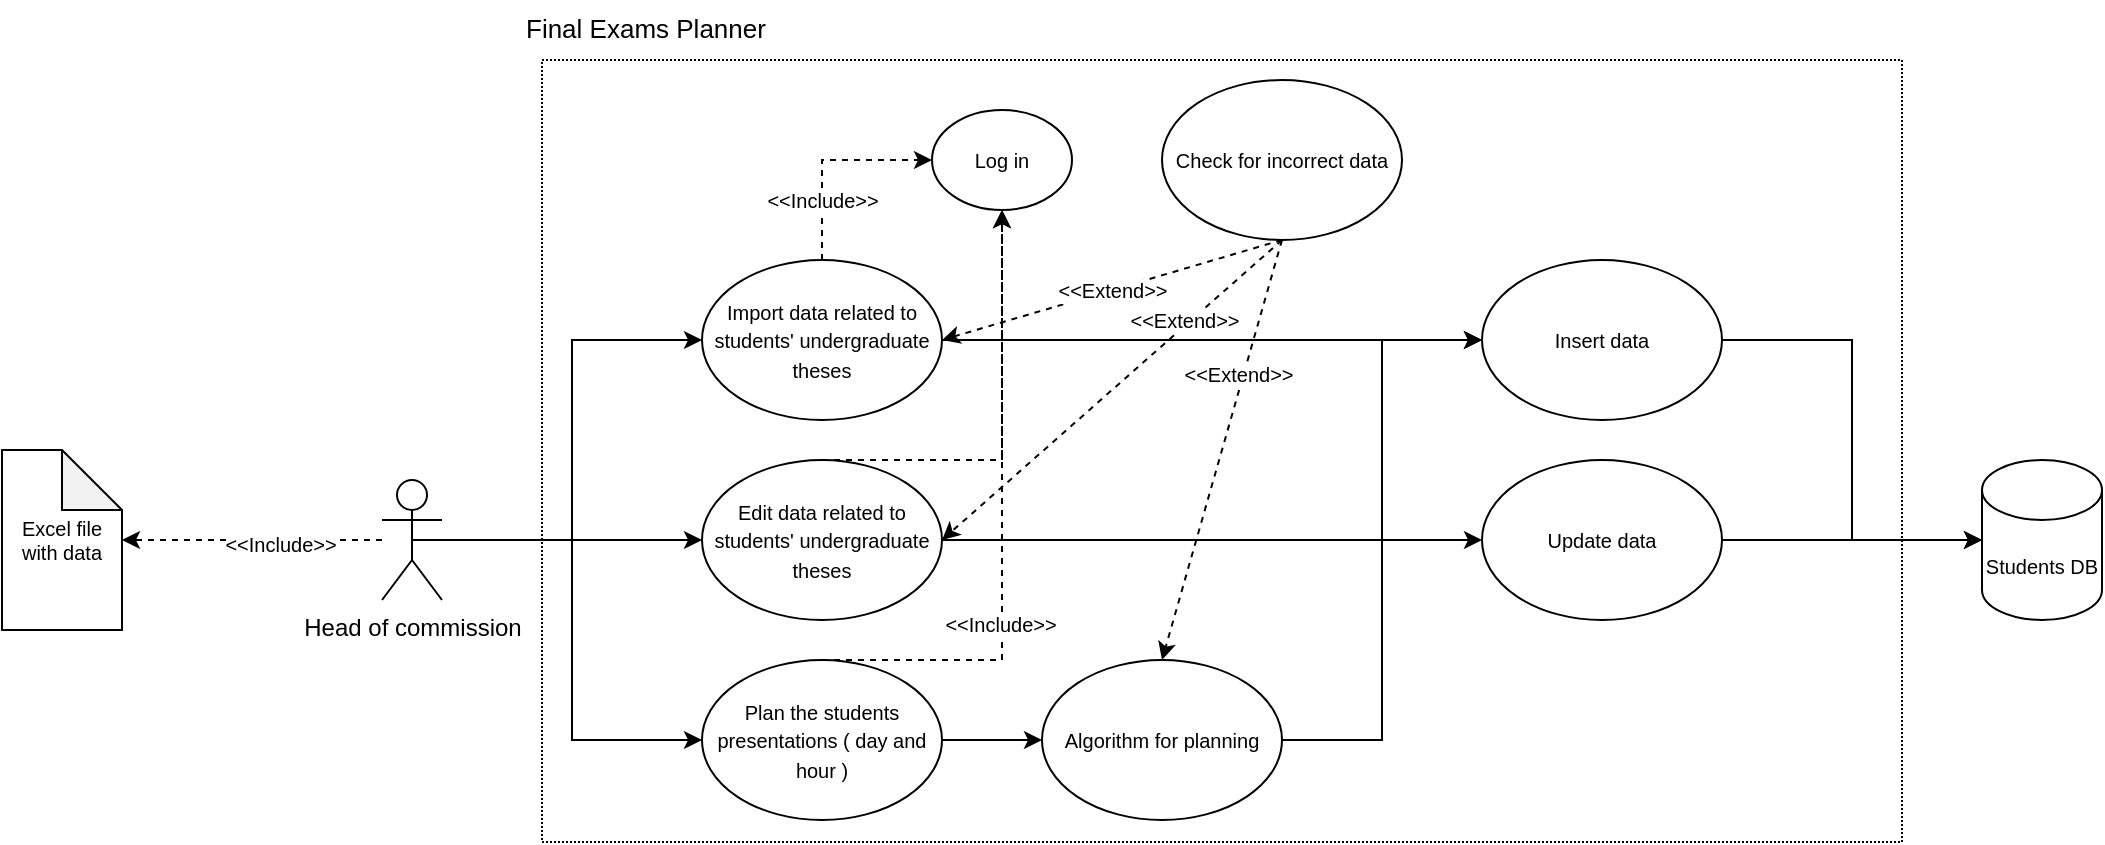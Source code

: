 <mxfile version="20.4.1" type="github">
  <diagram id="dYnlZhJZTXTGkgjAf-wS" name="Page-1">
    <mxGraphModel dx="1730" dy="1028" grid="1" gridSize="10" guides="1" tooltips="1" connect="1" arrows="1" fold="1" page="1" pageScale="1" pageWidth="1100" pageHeight="600" math="0" shadow="0">
      <root>
        <mxCell id="0" />
        <mxCell id="1" parent="0" />
        <mxCell id="YaZ03HSrpbuAzf5lUF1r-20" style="rounded=0;orthogonalLoop=1;jettySize=auto;html=1;exitX=0.5;exitY=0.5;exitDx=0;exitDy=0;exitPerimeter=0;entryX=0;entryY=0.5;entryDx=0;entryDy=0;fontSize=10;edgeStyle=orthogonalEdgeStyle;" edge="1" parent="1" source="YaZ03HSrpbuAzf5lUF1r-1" target="YaZ03HSrpbuAzf5lUF1r-7">
          <mxGeometry relative="1" as="geometry" />
        </mxCell>
        <mxCell id="YaZ03HSrpbuAzf5lUF1r-21" style="edgeStyle=orthogonalEdgeStyle;rounded=0;orthogonalLoop=1;jettySize=auto;html=1;exitX=0.5;exitY=0.5;exitDx=0;exitDy=0;exitPerimeter=0;entryX=0;entryY=0.5;entryDx=0;entryDy=0;fontSize=10;" edge="1" parent="1" source="YaZ03HSrpbuAzf5lUF1r-1" target="YaZ03HSrpbuAzf5lUF1r-8">
          <mxGeometry relative="1" as="geometry" />
        </mxCell>
        <mxCell id="YaZ03HSrpbuAzf5lUF1r-22" style="edgeStyle=orthogonalEdgeStyle;rounded=0;orthogonalLoop=1;jettySize=auto;html=1;exitX=0.5;exitY=0.5;exitDx=0;exitDy=0;exitPerimeter=0;entryX=0;entryY=0.5;entryDx=0;entryDy=0;fontSize=10;" edge="1" parent="1" source="YaZ03HSrpbuAzf5lUF1r-1" target="YaZ03HSrpbuAzf5lUF1r-9">
          <mxGeometry relative="1" as="geometry" />
        </mxCell>
        <mxCell id="YaZ03HSrpbuAzf5lUF1r-71" style="edgeStyle=orthogonalEdgeStyle;rounded=0;orthogonalLoop=1;jettySize=auto;html=1;strokeColor=default;fontSize=10;startArrow=none;startFill=0;endArrow=classic;endFill=1;dashed=1;" edge="1" parent="1" source="YaZ03HSrpbuAzf5lUF1r-1" target="YaZ03HSrpbuAzf5lUF1r-70">
          <mxGeometry relative="1" as="geometry" />
        </mxCell>
        <mxCell id="YaZ03HSrpbuAzf5lUF1r-74" value="&amp;lt;&amp;lt;Include&amp;gt;&amp;gt;" style="edgeLabel;html=1;align=center;verticalAlign=middle;resizable=0;points=[];fontSize=10;" vertex="1" connectable="0" parent="YaZ03HSrpbuAzf5lUF1r-71">
          <mxGeometry x="-0.215" y="2" relative="1" as="geometry">
            <mxPoint as="offset" />
          </mxGeometry>
        </mxCell>
        <mxCell id="YaZ03HSrpbuAzf5lUF1r-1" value="Head of commission" style="shape=umlActor;verticalLabelPosition=bottom;verticalAlign=top;html=1;outlineConnect=0;" vertex="1" parent="1">
          <mxGeometry x="215" y="330" width="30" height="60" as="geometry" />
        </mxCell>
        <mxCell id="YaZ03HSrpbuAzf5lUF1r-43" value="&amp;lt;&amp;lt;Include&amp;gt;&amp;gt;" style="edgeStyle=orthogonalEdgeStyle;rounded=0;orthogonalLoop=1;jettySize=auto;html=1;entryX=0;entryY=0.5;entryDx=0;entryDy=0;strokeColor=default;fontSize=10;dashed=1;" edge="1" parent="1" source="YaZ03HSrpbuAzf5lUF1r-7" target="YaZ03HSrpbuAzf5lUF1r-42">
          <mxGeometry x="-0.429" relative="1" as="geometry">
            <Array as="points">
              <mxPoint x="435" y="170" />
            </Array>
            <mxPoint as="offset" />
          </mxGeometry>
        </mxCell>
        <mxCell id="YaZ03HSrpbuAzf5lUF1r-63" style="edgeStyle=orthogonalEdgeStyle;rounded=0;orthogonalLoop=1;jettySize=auto;html=1;entryX=0;entryY=0.5;entryDx=0;entryDy=0;strokeColor=default;fontSize=10;" edge="1" parent="1" source="YaZ03HSrpbuAzf5lUF1r-7" target="YaZ03HSrpbuAzf5lUF1r-50">
          <mxGeometry relative="1" as="geometry" />
        </mxCell>
        <mxCell id="YaZ03HSrpbuAzf5lUF1r-7" value="&lt;font style=&quot;font-size: 10px;&quot;&gt;Import data related to students&#39; undergraduate theses&lt;/font&gt;" style="ellipse;whiteSpace=wrap;html=1;" vertex="1" parent="1">
          <mxGeometry x="375" y="220" width="120" height="80" as="geometry" />
        </mxCell>
        <mxCell id="YaZ03HSrpbuAzf5lUF1r-44" style="edgeStyle=orthogonalEdgeStyle;rounded=0;orthogonalLoop=1;jettySize=auto;html=1;dashed=1;strokeColor=default;fontSize=10;exitX=0.5;exitY=0;exitDx=0;exitDy=0;entryX=0.5;entryY=1;entryDx=0;entryDy=0;" edge="1" parent="1" source="YaZ03HSrpbuAzf5lUF1r-8" target="YaZ03HSrpbuAzf5lUF1r-42">
          <mxGeometry relative="1" as="geometry">
            <mxPoint x="525" y="200" as="targetPoint" />
            <Array as="points">
              <mxPoint x="525" y="320" />
            </Array>
          </mxGeometry>
        </mxCell>
        <mxCell id="YaZ03HSrpbuAzf5lUF1r-61" style="edgeStyle=none;rounded=0;orthogonalLoop=1;jettySize=auto;html=1;entryX=0;entryY=0.5;entryDx=0;entryDy=0;strokeColor=default;fontSize=10;" edge="1" parent="1" source="YaZ03HSrpbuAzf5lUF1r-8" target="YaZ03HSrpbuAzf5lUF1r-51">
          <mxGeometry relative="1" as="geometry" />
        </mxCell>
        <mxCell id="YaZ03HSrpbuAzf5lUF1r-8" value="&lt;font style=&quot;font-size: 10px;&quot;&gt;Edit data related to students&#39; undergraduate theses&lt;/font&gt;" style="ellipse;whiteSpace=wrap;html=1;" vertex="1" parent="1">
          <mxGeometry x="375" y="320" width="120" height="80" as="geometry" />
        </mxCell>
        <mxCell id="YaZ03HSrpbuAzf5lUF1r-33" style="edgeStyle=entityRelationEdgeStyle;rounded=0;orthogonalLoop=1;jettySize=auto;html=1;exitX=1;exitY=0.5;exitDx=0;exitDy=0;entryX=0;entryY=0.5;entryDx=0;entryDy=0;strokeColor=default;fontSize=10;" edge="1" parent="1" source="YaZ03HSrpbuAzf5lUF1r-9" target="YaZ03HSrpbuAzf5lUF1r-32">
          <mxGeometry relative="1" as="geometry" />
        </mxCell>
        <mxCell id="YaZ03HSrpbuAzf5lUF1r-72" style="edgeStyle=orthogonalEdgeStyle;rounded=0;orthogonalLoop=1;jettySize=auto;html=1;exitX=0.5;exitY=0;exitDx=0;exitDy=0;entryX=0.5;entryY=1;entryDx=0;entryDy=0;dashed=1;strokeColor=default;fontSize=10;startArrow=none;startFill=0;endArrow=classic;endFill=1;" edge="1" parent="1" source="YaZ03HSrpbuAzf5lUF1r-9" target="YaZ03HSrpbuAzf5lUF1r-42">
          <mxGeometry relative="1" as="geometry">
            <Array as="points">
              <mxPoint x="525" y="420" />
            </Array>
          </mxGeometry>
        </mxCell>
        <mxCell id="YaZ03HSrpbuAzf5lUF1r-76" value="&amp;lt;&amp;lt;Include&amp;gt;&amp;gt;" style="edgeLabel;html=1;align=center;verticalAlign=middle;resizable=0;points=[];fontSize=10;" vertex="1" connectable="0" parent="YaZ03HSrpbuAzf5lUF1r-72">
          <mxGeometry x="-0.306" y="1" relative="1" as="geometry">
            <mxPoint y="1" as="offset" />
          </mxGeometry>
        </mxCell>
        <mxCell id="YaZ03HSrpbuAzf5lUF1r-9" value="&lt;font style=&quot;font-size: 10px;&quot;&gt;Plan the students presentations ( day and hour )&lt;/font&gt;" style="ellipse;whiteSpace=wrap;html=1;" vertex="1" parent="1">
          <mxGeometry x="375" y="420" width="120" height="80" as="geometry" />
        </mxCell>
        <mxCell id="YaZ03HSrpbuAzf5lUF1r-16" value="Final Exams Planner" style="text;whiteSpace=wrap;html=1;fontSize=13;" vertex="1" parent="1">
          <mxGeometry x="285" y="90" width="130" height="20" as="geometry" />
        </mxCell>
        <mxCell id="YaZ03HSrpbuAzf5lUF1r-56" style="rounded=0;orthogonalLoop=1;jettySize=auto;html=1;exitX=0.5;exitY=1;exitDx=0;exitDy=0;entryX=1;entryY=0.5;entryDx=0;entryDy=0;dashed=1;strokeColor=default;fontSize=10;" edge="1" parent="1" source="YaZ03HSrpbuAzf5lUF1r-23" target="YaZ03HSrpbuAzf5lUF1r-8">
          <mxGeometry relative="1" as="geometry" />
        </mxCell>
        <mxCell id="YaZ03HSrpbuAzf5lUF1r-59" value="&amp;lt;&amp;lt;Extend&amp;gt;&amp;gt;" style="edgeLabel;html=1;align=center;verticalAlign=middle;resizable=0;points=[];fontSize=10;" vertex="1" connectable="0" parent="YaZ03HSrpbuAzf5lUF1r-56">
          <mxGeometry x="-0.153" y="-1" relative="1" as="geometry">
            <mxPoint x="23" y="-23" as="offset" />
          </mxGeometry>
        </mxCell>
        <mxCell id="YaZ03HSrpbuAzf5lUF1r-57" style="rounded=0;orthogonalLoop=1;jettySize=auto;html=1;exitX=0.5;exitY=1;exitDx=0;exitDy=0;entryX=0.5;entryY=0;entryDx=0;entryDy=0;dashed=1;strokeColor=default;fontSize=10;" edge="1" parent="1" source="YaZ03HSrpbuAzf5lUF1r-23" target="YaZ03HSrpbuAzf5lUF1r-32">
          <mxGeometry relative="1" as="geometry" />
        </mxCell>
        <mxCell id="YaZ03HSrpbuAzf5lUF1r-60" value="&amp;lt;&amp;lt;Extend&amp;gt;&amp;gt;" style="edgeLabel;html=1;align=center;verticalAlign=middle;resizable=0;points=[];fontSize=10;" vertex="1" connectable="0" parent="YaZ03HSrpbuAzf5lUF1r-57">
          <mxGeometry x="-0.358" y="-3" relative="1" as="geometry">
            <mxPoint as="offset" />
          </mxGeometry>
        </mxCell>
        <mxCell id="YaZ03HSrpbuAzf5lUF1r-75" value="&amp;lt;&amp;lt;Extend&amp;gt;&amp;gt;" style="rounded=0;orthogonalLoop=1;jettySize=auto;html=1;entryX=1;entryY=0.5;entryDx=0;entryDy=0;dashed=1;strokeColor=default;fontSize=10;startArrow=none;startFill=0;endArrow=classic;endFill=1;exitX=0.5;exitY=1;exitDx=0;exitDy=0;" edge="1" parent="1" source="YaZ03HSrpbuAzf5lUF1r-23" target="YaZ03HSrpbuAzf5lUF1r-7">
          <mxGeometry relative="1" as="geometry" />
        </mxCell>
        <mxCell id="YaZ03HSrpbuAzf5lUF1r-23" value="&lt;span style=&quot;font-size: 10px;&quot;&gt;Check for incorrect data&lt;/span&gt;" style="ellipse;whiteSpace=wrap;html=1;" vertex="1" parent="1">
          <mxGeometry x="605" y="130" width="120" height="80" as="geometry" />
        </mxCell>
        <mxCell id="YaZ03HSrpbuAzf5lUF1r-27" value="Students DB" style="shape=cylinder3;whiteSpace=wrap;html=1;boundedLbl=1;backgroundOutline=1;size=15;fontSize=10;fillColor=none;gradientColor=default;" vertex="1" parent="1">
          <mxGeometry x="1015" y="320" width="60" height="80" as="geometry" />
        </mxCell>
        <mxCell id="YaZ03HSrpbuAzf5lUF1r-62" style="edgeStyle=orthogonalEdgeStyle;rounded=0;orthogonalLoop=1;jettySize=auto;html=1;entryX=0;entryY=0.5;entryDx=0;entryDy=0;strokeColor=default;fontSize=10;" edge="1" parent="1" source="YaZ03HSrpbuAzf5lUF1r-32" target="YaZ03HSrpbuAzf5lUF1r-50">
          <mxGeometry relative="1" as="geometry" />
        </mxCell>
        <mxCell id="YaZ03HSrpbuAzf5lUF1r-32" value="Algorithm for planning" style="ellipse;whiteSpace=wrap;html=1;fontSize=10;" vertex="1" parent="1">
          <mxGeometry x="545" y="420" width="120" height="80" as="geometry" />
        </mxCell>
        <mxCell id="YaZ03HSrpbuAzf5lUF1r-42" value="&lt;span style=&quot;font-size: 10px;&quot;&gt;Log in&lt;/span&gt;" style="ellipse;whiteSpace=wrap;html=1;" vertex="1" parent="1">
          <mxGeometry x="490" y="145" width="70" height="50" as="geometry" />
        </mxCell>
        <mxCell id="YaZ03HSrpbuAzf5lUF1r-64" style="edgeStyle=orthogonalEdgeStyle;rounded=0;orthogonalLoop=1;jettySize=auto;html=1;entryX=0;entryY=0.5;entryDx=0;entryDy=0;entryPerimeter=0;strokeColor=default;fontSize=10;" edge="1" parent="1" source="YaZ03HSrpbuAzf5lUF1r-50" target="YaZ03HSrpbuAzf5lUF1r-27">
          <mxGeometry relative="1" as="geometry" />
        </mxCell>
        <mxCell id="YaZ03HSrpbuAzf5lUF1r-50" value="&lt;span style=&quot;font-size: 10px;&quot;&gt;Insert data&lt;/span&gt;" style="ellipse;whiteSpace=wrap;html=1;" vertex="1" parent="1">
          <mxGeometry x="765" y="220" width="120" height="80" as="geometry" />
        </mxCell>
        <mxCell id="YaZ03HSrpbuAzf5lUF1r-65" style="edgeStyle=orthogonalEdgeStyle;rounded=0;orthogonalLoop=1;jettySize=auto;html=1;entryX=0;entryY=0.5;entryDx=0;entryDy=0;entryPerimeter=0;strokeColor=default;fontSize=10;" edge="1" parent="1" source="YaZ03HSrpbuAzf5lUF1r-51" target="YaZ03HSrpbuAzf5lUF1r-27">
          <mxGeometry relative="1" as="geometry" />
        </mxCell>
        <mxCell id="YaZ03HSrpbuAzf5lUF1r-51" value="&lt;span style=&quot;font-size: 10px;&quot;&gt;Update data&lt;br&gt;&lt;/span&gt;" style="ellipse;whiteSpace=wrap;html=1;" vertex="1" parent="1">
          <mxGeometry x="765" y="320" width="120" height="80" as="geometry" />
        </mxCell>
        <mxCell id="YaZ03HSrpbuAzf5lUF1r-70" value="Excel file with data" style="shape=note;whiteSpace=wrap;html=1;backgroundOutline=1;darkOpacity=0.05;fontSize=10;fillColor=none;gradientColor=default;" vertex="1" parent="1">
          <mxGeometry x="25" y="315" width="60" height="90" as="geometry" />
        </mxCell>
        <mxCell id="YaZ03HSrpbuAzf5lUF1r-18" value="" style="rounded=0;whiteSpace=wrap;html=1;fontSize=10;gradientColor=default;fillColor=none;dashed=1;dashPattern=1 1;" vertex="1" parent="1">
          <mxGeometry x="295" y="120" width="680" height="391" as="geometry" />
        </mxCell>
      </root>
    </mxGraphModel>
  </diagram>
</mxfile>
